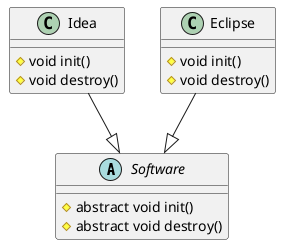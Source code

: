 @startuml
abstract class Software{
   # abstract void init()
   # abstract void destroy()
}
class Idea{
   #  void init()
   #  void destroy()
}
class Eclipse{
   #  void init()
   #  void destroy()
}
Idea --|> Software
Eclipse --|> Software
@enduml